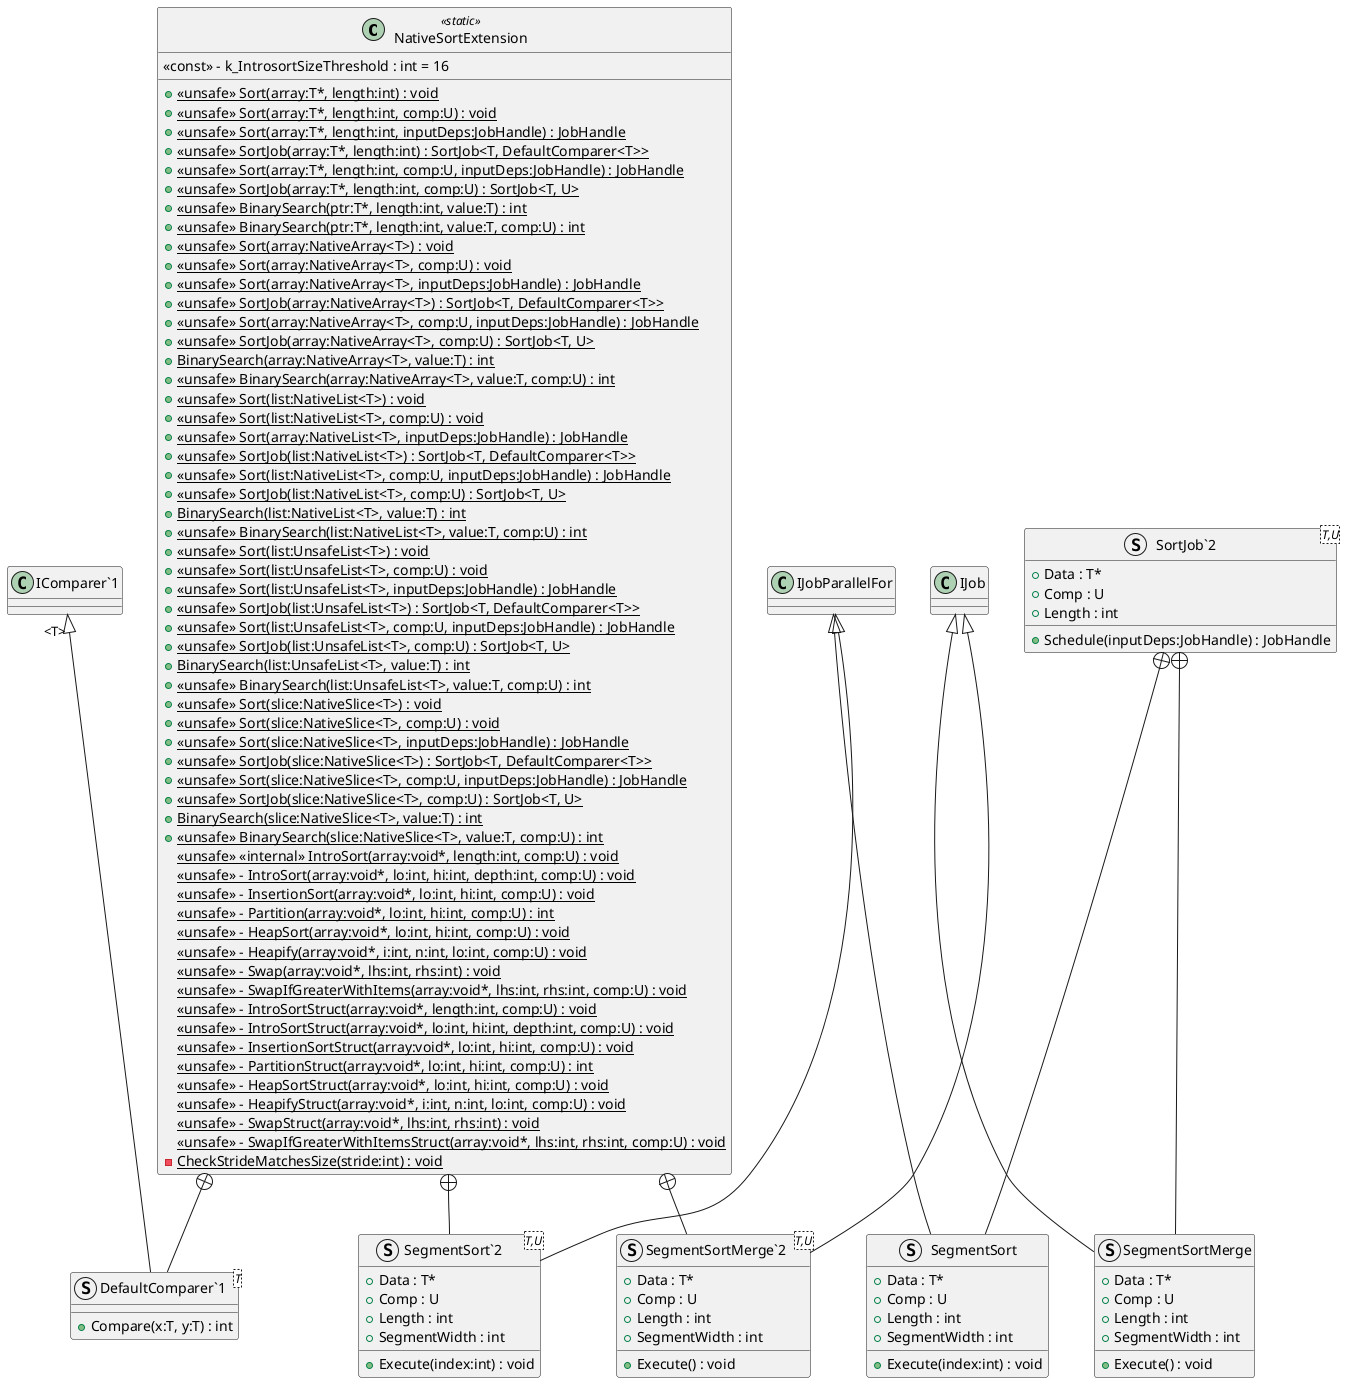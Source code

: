 @startuml
class NativeSortExtension <<static>> {
    + <<unsafe>> {static} Sort(array:T*, length:int) : void
    + <<unsafe>> {static} Sort(array:T*, length:int, comp:U) : void
    + <<unsafe>> {static} Sort(array:T*, length:int, inputDeps:JobHandle) : JobHandle
    + <<unsafe>> {static} SortJob(array:T*, length:int) : SortJob<T, DefaultComparer<T>>
    + <<unsafe>> {static} Sort(array:T*, length:int, comp:U, inputDeps:JobHandle) : JobHandle
    + <<unsafe>> {static} SortJob(array:T*, length:int, comp:U) : SortJob<T, U>
    + <<unsafe>> {static} BinarySearch(ptr:T*, length:int, value:T) : int
    + <<unsafe>> {static} BinarySearch(ptr:T*, length:int, value:T, comp:U) : int
    + <<unsafe>> {static} Sort(array:NativeArray<T>) : void
    + <<unsafe>> {static} Sort(array:NativeArray<T>, comp:U) : void
    + <<unsafe>> {static} Sort(array:NativeArray<T>, inputDeps:JobHandle) : JobHandle
    + <<unsafe>> {static} SortJob(array:NativeArray<T>) : SortJob<T, DefaultComparer<T>>
    + <<unsafe>> {static} Sort(array:NativeArray<T>, comp:U, inputDeps:JobHandle) : JobHandle
    + <<unsafe>> {static} SortJob(array:NativeArray<T>, comp:U) : SortJob<T, U>
    + {static} BinarySearch(array:NativeArray<T>, value:T) : int
    + <<unsafe>> {static} BinarySearch(array:NativeArray<T>, value:T, comp:U) : int
    + <<unsafe>> {static} Sort(list:NativeList<T>) : void
    + <<unsafe>> {static} Sort(list:NativeList<T>, comp:U) : void
    + <<unsafe>> {static} Sort(array:NativeList<T>, inputDeps:JobHandle) : JobHandle
    + <<unsafe>> {static} SortJob(list:NativeList<T>) : SortJob<T, DefaultComparer<T>>
    + <<unsafe>> {static} Sort(list:NativeList<T>, comp:U, inputDeps:JobHandle) : JobHandle
    + <<unsafe>> {static} SortJob(list:NativeList<T>, comp:U) : SortJob<T, U>
    + {static} BinarySearch(list:NativeList<T>, value:T) : int
    + <<unsafe>> {static} BinarySearch(list:NativeList<T>, value:T, comp:U) : int
    + <<unsafe>> {static} Sort(list:UnsafeList<T>) : void
    + <<unsafe>> {static} Sort(list:UnsafeList<T>, comp:U) : void
    + <<unsafe>> {static} Sort(list:UnsafeList<T>, inputDeps:JobHandle) : JobHandle
    + <<unsafe>> {static} SortJob(list:UnsafeList<T>) : SortJob<T, DefaultComparer<T>>
    + <<unsafe>> {static} Sort(list:UnsafeList<T>, comp:U, inputDeps:JobHandle) : JobHandle
    + <<unsafe>> {static} SortJob(list:UnsafeList<T>, comp:U) : SortJob<T, U>
    + {static} BinarySearch(list:UnsafeList<T>, value:T) : int
    + <<unsafe>> {static} BinarySearch(list:UnsafeList<T>, value:T, comp:U) : int
    + <<unsafe>> {static} Sort(slice:NativeSlice<T>) : void
    + <<unsafe>> {static} Sort(slice:NativeSlice<T>, comp:U) : void
    + <<unsafe>> {static} Sort(slice:NativeSlice<T>, inputDeps:JobHandle) : JobHandle
    + <<unsafe>> {static} SortJob(slice:NativeSlice<T>) : SortJob<T, DefaultComparer<T>>
    + <<unsafe>> {static} Sort(slice:NativeSlice<T>, comp:U, inputDeps:JobHandle) : JobHandle
    + <<unsafe>> {static} SortJob(slice:NativeSlice<T>, comp:U) : SortJob<T, U>
    + {static} BinarySearch(slice:NativeSlice<T>, value:T) : int
    + <<unsafe>> {static} BinarySearch(slice:NativeSlice<T>, value:T, comp:U) : int
    <<unsafe>> <<internal>> {static} IntroSort(array:void*, length:int, comp:U) : void
    <<const>> - k_IntrosortSizeThreshold : int = 16
    <<unsafe>> {static} - IntroSort(array:void*, lo:int, hi:int, depth:int, comp:U) : void
    <<unsafe>> {static} - InsertionSort(array:void*, lo:int, hi:int, comp:U) : void
    <<unsafe>> {static} - Partition(array:void*, lo:int, hi:int, comp:U) : int
    <<unsafe>> {static} - HeapSort(array:void*, lo:int, hi:int, comp:U) : void
    <<unsafe>> {static} - Heapify(array:void*, i:int, n:int, lo:int, comp:U) : void
    <<unsafe>> {static} - Swap(array:void*, lhs:int, rhs:int) : void
    <<unsafe>> {static} - SwapIfGreaterWithItems(array:void*, lhs:int, rhs:int, comp:U) : void
    <<unsafe>> {static} - IntroSortStruct(array:void*, length:int, comp:U) : void
    <<unsafe>> {static} - IntroSortStruct(array:void*, lo:int, hi:int, depth:int, comp:U) : void
    <<unsafe>> {static} - InsertionSortStruct(array:void*, lo:int, hi:int, comp:U) : void
    <<unsafe>> {static} - PartitionStruct(array:void*, lo:int, hi:int, comp:U) : int
    <<unsafe>> {static} - HeapSortStruct(array:void*, lo:int, hi:int, comp:U) : void
    <<unsafe>> {static} - HeapifyStruct(array:void*, i:int, n:int, lo:int, comp:U) : void
    <<unsafe>> {static} - SwapStruct(array:void*, lhs:int, rhs:int) : void
    <<unsafe>> {static} - SwapIfGreaterWithItemsStruct(array:void*, lhs:int, rhs:int, comp:U) : void
    {static} - CheckStrideMatchesSize(stride:int) : void
}
struct "SortJob`2"<T,U> {
    + Data : T*
    + Comp : U
    + Length : int
    + Schedule(inputDeps:JobHandle) : JobHandle
}
struct "DefaultComparer`1"<T> {
    + Compare(x:T, y:T) : int
}
struct "SegmentSort`2"<T,U> {
    + Data : T*
    + Comp : U
    + Length : int
    + SegmentWidth : int
    + Execute(index:int) : void
}
struct "SegmentSortMerge`2"<T,U> {
    + Data : T*
    + Comp : U
    + Length : int
    + SegmentWidth : int
    + Execute() : void
}
struct SegmentSort {
    + Data : T*
    + Comp : U
    + Length : int
    + SegmentWidth : int
    + Execute(index:int) : void
}
struct SegmentSortMerge {
    + Data : T*
    + Comp : U
    + Length : int
    + SegmentWidth : int
    + Execute() : void
}
NativeSortExtension +-- "DefaultComparer`1"
"IComparer`1" "<T>" <|-- "DefaultComparer`1"
NativeSortExtension +-- "SegmentSort`2"
IJobParallelFor <|-- "SegmentSort`2"
NativeSortExtension +-- "SegmentSortMerge`2"
IJob <|-- "SegmentSortMerge`2"
"SortJob`2" +-- SegmentSort
IJobParallelFor <|-- SegmentSort
"SortJob`2" +-- SegmentSortMerge
IJob <|-- SegmentSortMerge
@enduml
